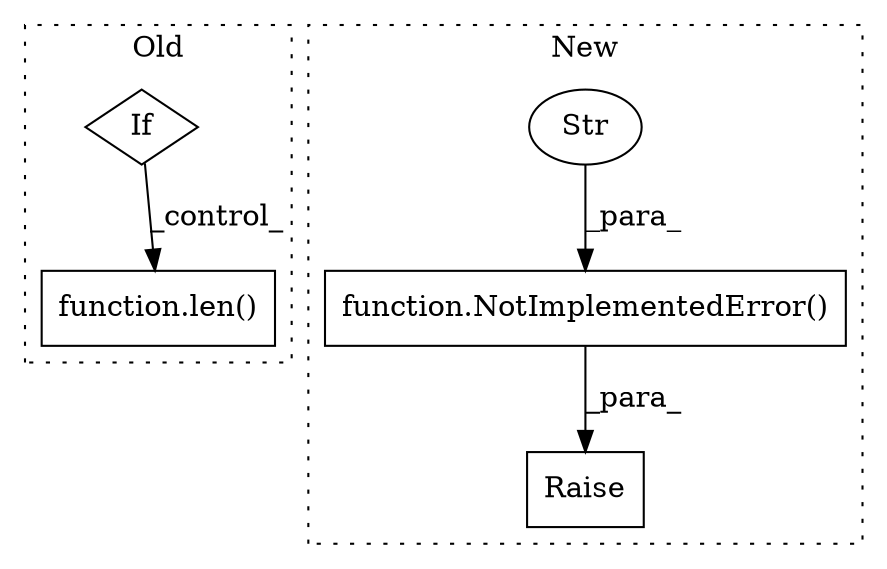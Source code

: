 digraph G {
subgraph cluster0 {
1 [label="function.len()" a="75" s="8432,8448" l="4,1" shape="box"];
3 [label="If" a="96" s="8377" l="3" shape="diamond"];
label = "Old";
style="dotted";
}
subgraph cluster1 {
2 [label="function.NotImplementedError()" a="75" s="8052,8120" l="20,1" shape="box"];
4 [label="Str" a="66" s="8072" l="48" shape="ellipse"];
5 [label="Raise" a="91" s="8046" l="6" shape="box"];
label = "New";
style="dotted";
}
2 -> 5 [label="_para_"];
3 -> 1 [label="_control_"];
4 -> 2 [label="_para_"];
}